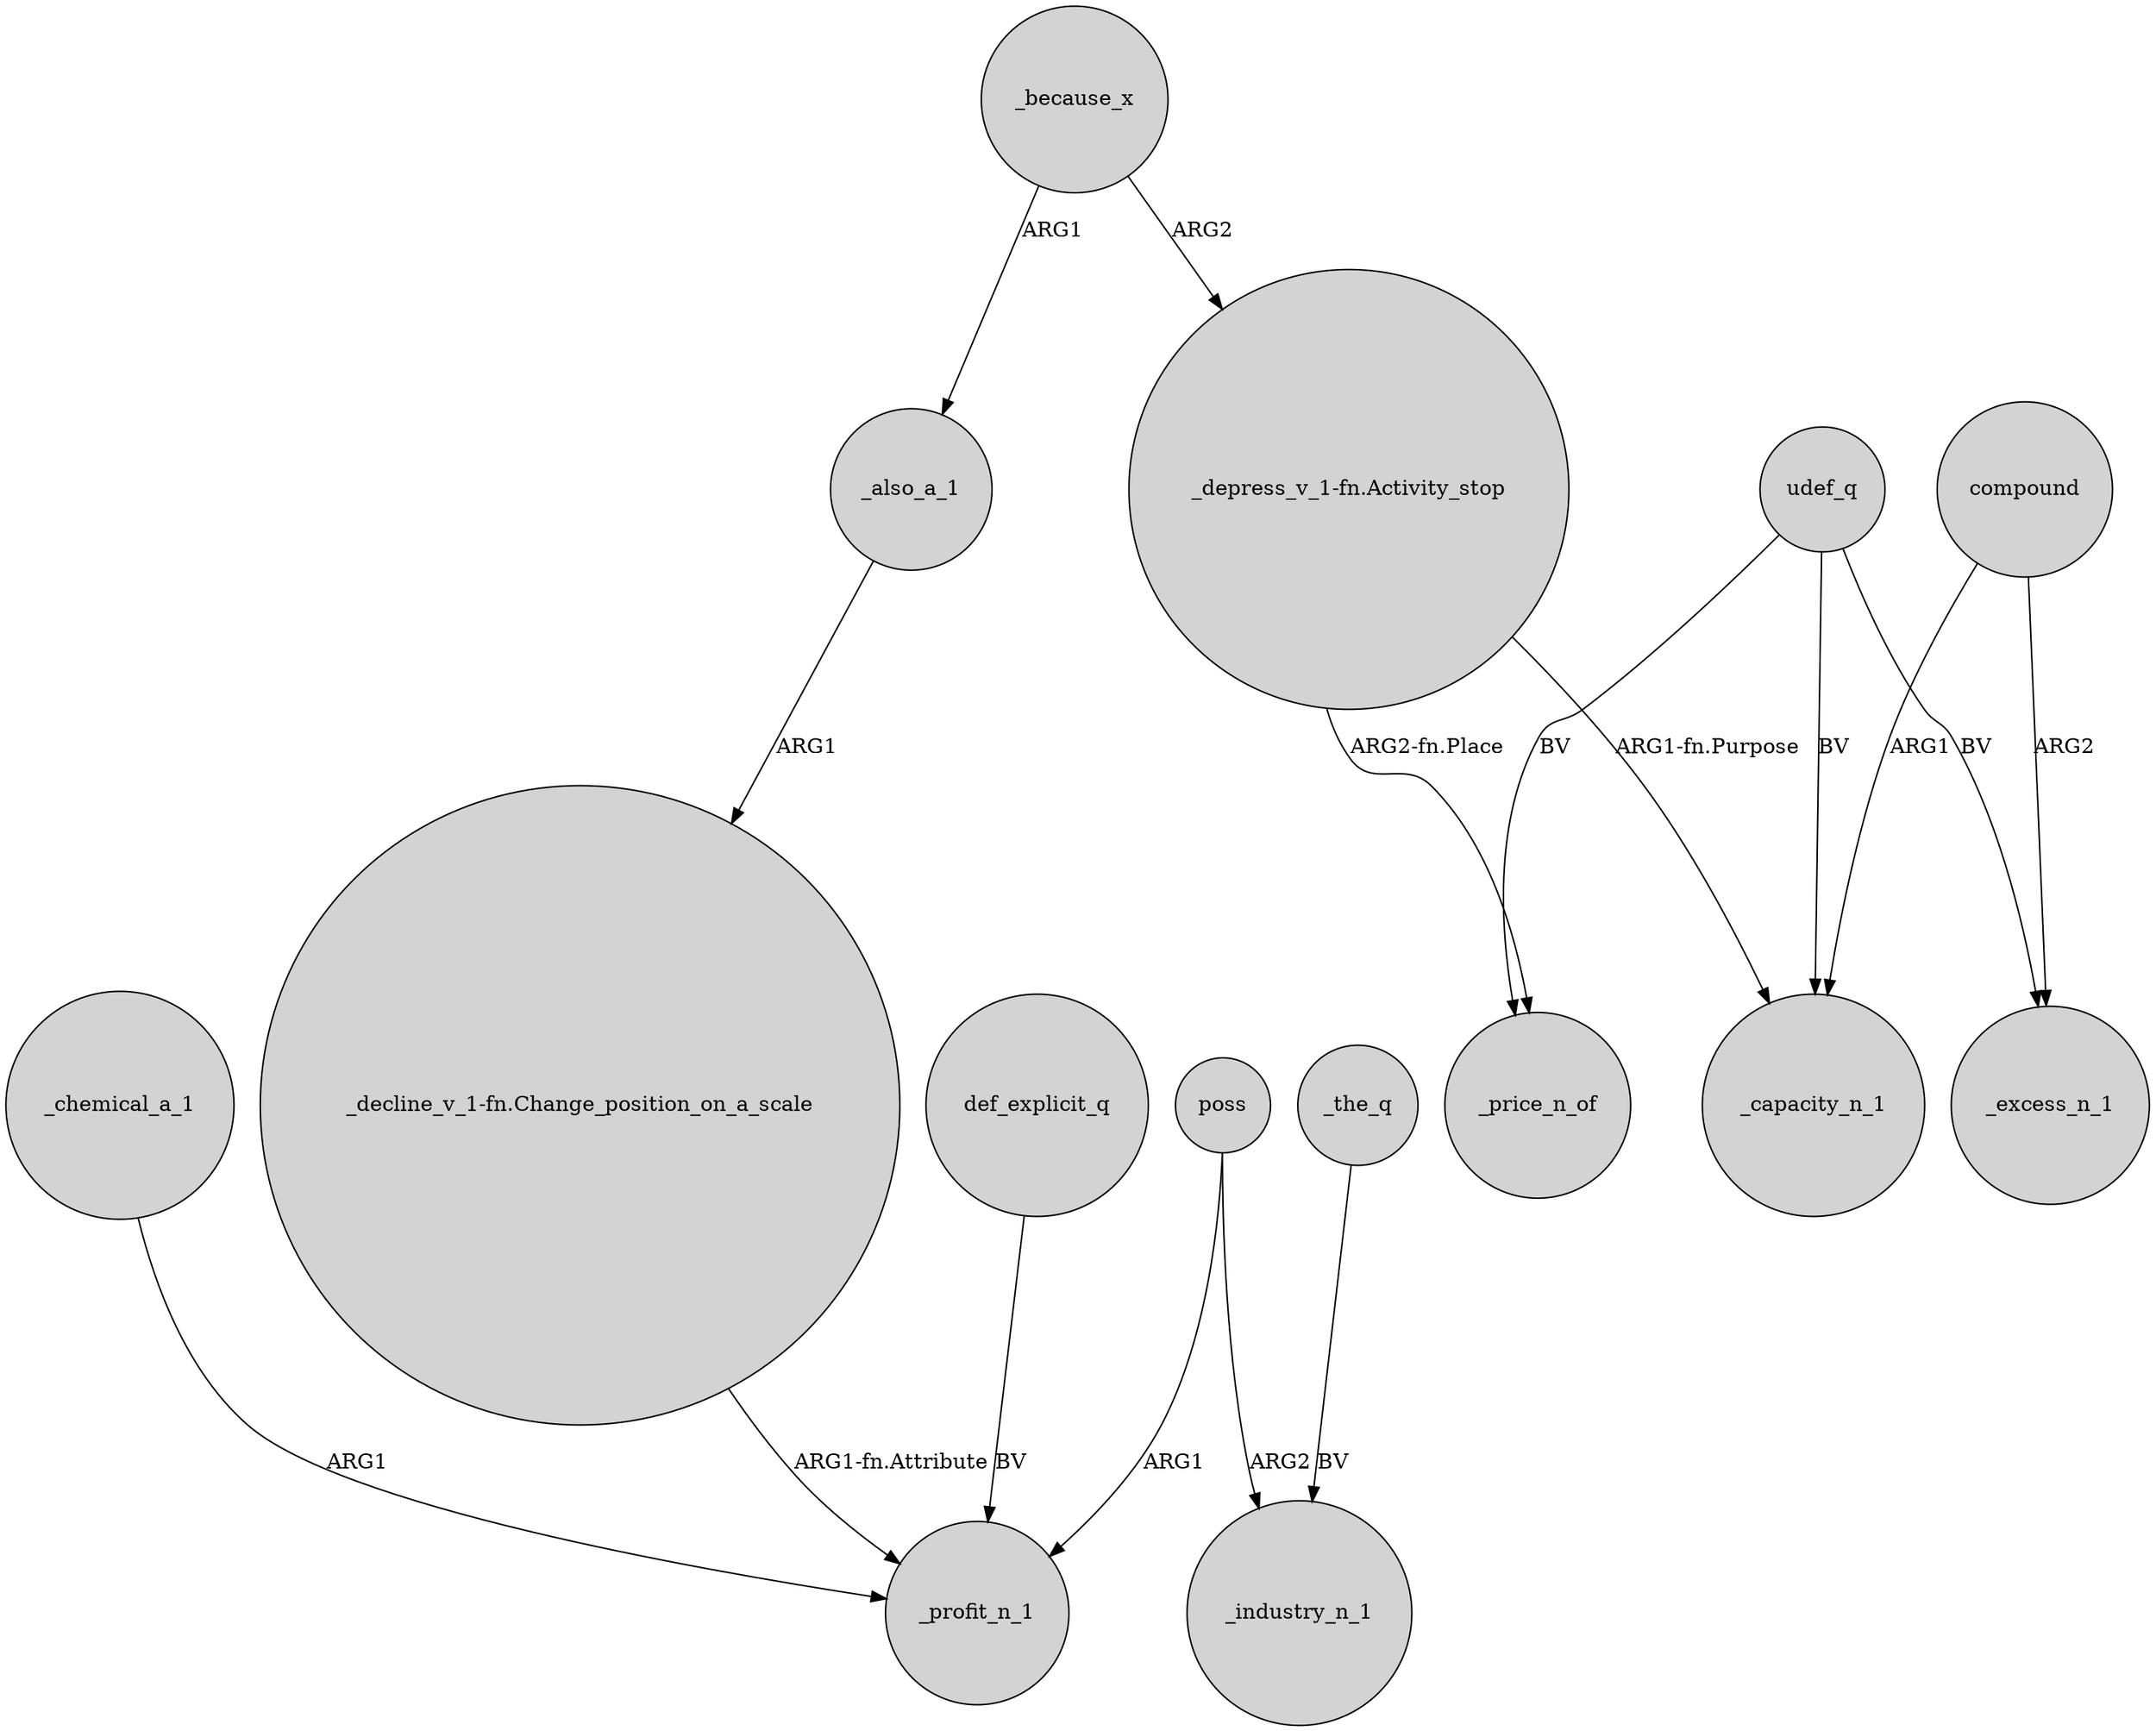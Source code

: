 digraph {
	node [shape=circle style=filled]
	_because_x -> _also_a_1 [label=ARG1]
	poss -> _profit_n_1 [label=ARG1]
	def_explicit_q -> _profit_n_1 [label=BV]
	_because_x -> "_depress_v_1-fn.Activity_stop" [label=ARG2]
	"_depress_v_1-fn.Activity_stop" -> _price_n_of [label="ARG2-fn.Place"]
	_chemical_a_1 -> _profit_n_1 [label=ARG1]
	compound -> _excess_n_1 [label=ARG2]
	compound -> _capacity_n_1 [label=ARG1]
	"_decline_v_1-fn.Change_position_on_a_scale" -> _profit_n_1 [label="ARG1-fn.Attribute"]
	_also_a_1 -> "_decline_v_1-fn.Change_position_on_a_scale" [label=ARG1]
	_the_q -> _industry_n_1 [label=BV]
	udef_q -> _price_n_of [label=BV]
	poss -> _industry_n_1 [label=ARG2]
	"_depress_v_1-fn.Activity_stop" -> _capacity_n_1 [label="ARG1-fn.Purpose"]
	udef_q -> _excess_n_1 [label=BV]
	udef_q -> _capacity_n_1 [label=BV]
}
